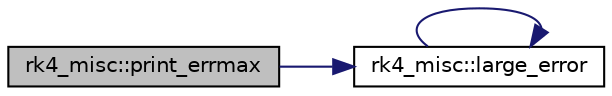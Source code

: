 digraph "rk4_misc::print_errmax"
{
 // LATEX_PDF_SIZE
  edge [fontname="Helvetica",fontsize="10",labelfontname="Helvetica",labelfontsize="10"];
  node [fontname="Helvetica",fontsize="10",shape=record];
  rankdir="LR";
  Node1 [label="rk4_misc::print_errmax",height=0.2,width=0.4,color="black", fillcolor="grey75", style="filled", fontcolor="black",tooltip=" "];
  Node1 -> Node2 [color="midnightblue",fontsize="10",style="solid"];
  Node2 [label="rk4_misc::large_error",height=0.2,width=0.4,color="black", fillcolor="white", style="filled",URL="$namespacerk4__misc.html#a846f5fcc745485daefb21f238b815f37",tooltip=" "];
  Node2 -> Node2 [color="midnightblue",fontsize="10",style="solid"];
}
